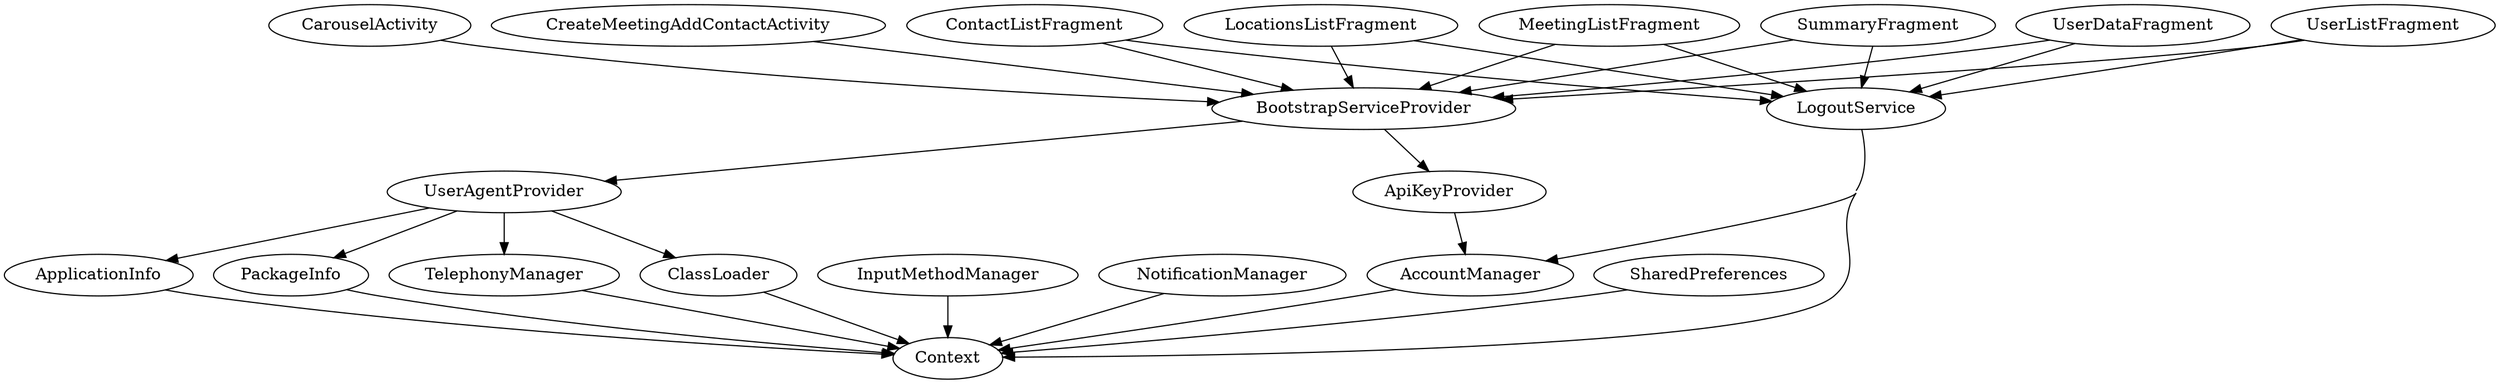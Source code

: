 digraph G1 {
  concentrate = true;
  AccountManager -> Context;
  ApiKeyProvider -> AccountManager;
  ApplicationInfo -> Context;
  BootstrapServiceProvider -> UserAgentProvider;
  BootstrapServiceProvider -> ApiKeyProvider;
  CarouselActivity -> BootstrapServiceProvider;
  ClassLoader -> Context;
  ContactListFragment -> BootstrapServiceProvider;
  ContactListFragment -> LogoutService;
  CreateMeetingAddContactActivity -> BootstrapServiceProvider;
  InputMethodManager -> Context;
  LocationsListFragment -> BootstrapServiceProvider;
  LocationsListFragment -> LogoutService;
  LogoutService -> Context;
  LogoutService -> AccountManager;
  MeetingListFragment -> BootstrapServiceProvider;
  MeetingListFragment -> LogoutService;
  NotificationManager -> Context;
  PackageInfo -> Context;
  SharedPreferences -> Context;
  SummaryFragment -> BootstrapServiceProvider;
  SummaryFragment -> LogoutService;
  TelephonyManager -> Context;
  UserAgentProvider -> ApplicationInfo;
  UserAgentProvider -> PackageInfo;
  UserAgentProvider -> TelephonyManager;
  UserAgentProvider -> ClassLoader;
  UserDataFragment -> BootstrapServiceProvider;
  UserDataFragment -> LogoutService;
  UserListFragment -> BootstrapServiceProvider;
  UserListFragment -> LogoutService;
}
